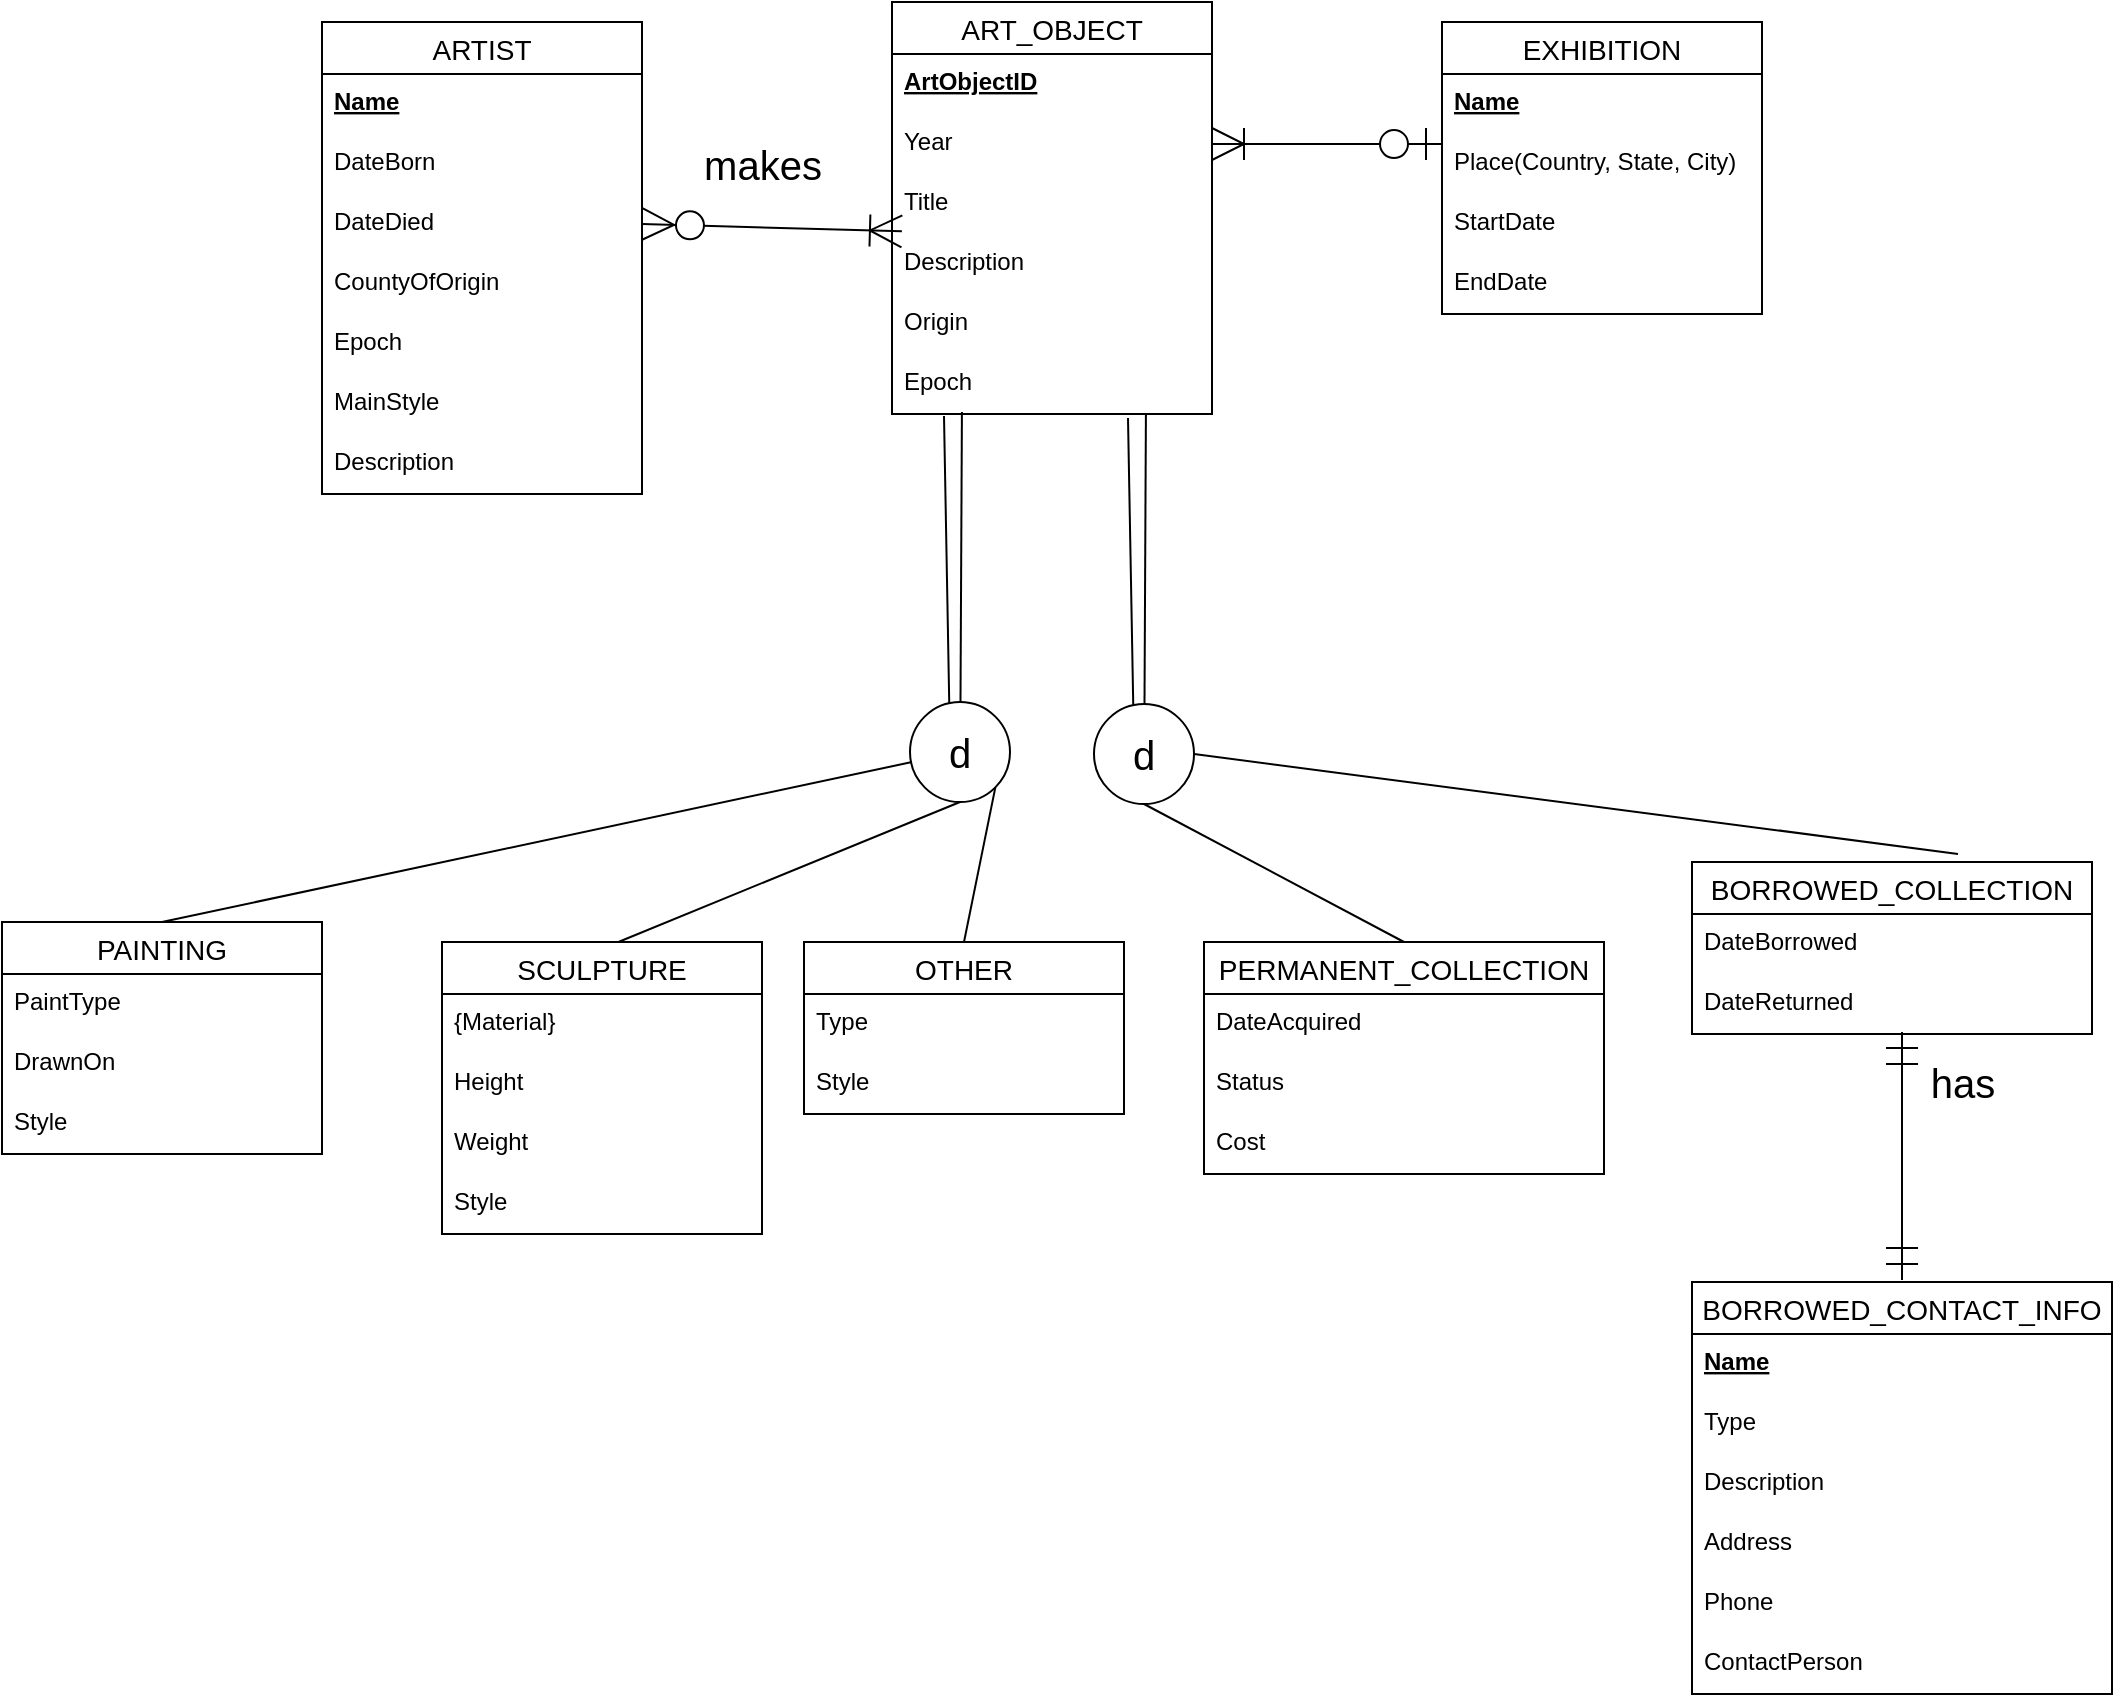 <mxfile version="15.6.8" type="device"><diagram id="R2lEEEUBdFMjLlhIrx00" name="Page-1"><mxGraphModel dx="4063" dy="2043" grid="1" gridSize="10" guides="1" tooltips="1" connect="1" arrows="1" fold="1" page="1" pageScale="1" pageWidth="2339" pageHeight="3300" math="0" shadow="0" extFonts="Permanent Marker^https://fonts.googleapis.com/css?family=Permanent+Marker"><root><mxCell id="0"/><mxCell id="1" parent="0"/><mxCell id="S-UFu63Iz6MUzOUd4B-8-4" value="ART_OBJECT" style="swimlane;fontStyle=0;childLayout=stackLayout;horizontal=1;startSize=26;horizontalStack=0;resizeParent=1;resizeParentMax=0;resizeLast=0;collapsible=1;marginBottom=0;align=center;fontSize=14;hachureGap=4;pointerEvents=0;fontFamily=Helvetica;" vertex="1" parent="1"><mxGeometry x="705" y="30" width="160" height="206" as="geometry"/></mxCell><mxCell id="S-UFu63Iz6MUzOUd4B-8-5" value="ArtObjectID" style="text;strokeColor=none;fillColor=none;spacingLeft=4;spacingRight=4;overflow=hidden;rotatable=0;points=[[0,0.5],[1,0.5]];portConstraint=eastwest;fontSize=12;hachureGap=4;pointerEvents=0;fontFamily=Helvetica;fontStyle=5" vertex="1" parent="S-UFu63Iz6MUzOUd4B-8-4"><mxGeometry y="26" width="160" height="30" as="geometry"/></mxCell><mxCell id="S-UFu63Iz6MUzOUd4B-8-7" value="Year" style="text;strokeColor=none;fillColor=none;spacingLeft=4;spacingRight=4;overflow=hidden;rotatable=0;points=[[0,0.5],[1,0.5]];portConstraint=eastwest;fontSize=12;hachureGap=4;pointerEvents=0;fontFamily=Helvetica;" vertex="1" parent="S-UFu63Iz6MUzOUd4B-8-4"><mxGeometry y="56" width="160" height="30" as="geometry"/></mxCell><mxCell id="S-UFu63Iz6MUzOUd4B-8-8" value="Title" style="text;strokeColor=none;fillColor=none;spacingLeft=4;spacingRight=4;overflow=hidden;rotatable=0;points=[[0,0.5],[1,0.5]];portConstraint=eastwest;fontSize=12;hachureGap=4;pointerEvents=0;fontFamily=Helvetica;" vertex="1" parent="S-UFu63Iz6MUzOUd4B-8-4"><mxGeometry y="86" width="160" height="30" as="geometry"/></mxCell><mxCell id="S-UFu63Iz6MUzOUd4B-8-9" value="Description" style="text;strokeColor=none;fillColor=none;spacingLeft=4;spacingRight=4;overflow=hidden;rotatable=0;points=[[0,0.5],[1,0.5]];portConstraint=eastwest;fontSize=12;hachureGap=4;pointerEvents=0;fontFamily=Helvetica;" vertex="1" parent="S-UFu63Iz6MUzOUd4B-8-4"><mxGeometry y="116" width="160" height="30" as="geometry"/></mxCell><mxCell id="S-UFu63Iz6MUzOUd4B-8-46" value="Origin" style="text;strokeColor=none;fillColor=none;spacingLeft=4;spacingRight=4;overflow=hidden;rotatable=0;points=[[0,0.5],[1,0.5]];portConstraint=eastwest;fontSize=12;hachureGap=4;pointerEvents=0;fontFamily=Helvetica;" vertex="1" parent="S-UFu63Iz6MUzOUd4B-8-4"><mxGeometry y="146" width="160" height="30" as="geometry"/></mxCell><mxCell id="S-UFu63Iz6MUzOUd4B-8-47" value="Epoch" style="text;strokeColor=none;fillColor=none;spacingLeft=4;spacingRight=4;overflow=hidden;rotatable=0;points=[[0,0.5],[1,0.5]];portConstraint=eastwest;fontSize=12;hachureGap=4;pointerEvents=0;fontFamily=Helvetica;" vertex="1" parent="S-UFu63Iz6MUzOUd4B-8-4"><mxGeometry y="176" width="160" height="30" as="geometry"/></mxCell><mxCell id="S-UFu63Iz6MUzOUd4B-8-11" value="" style="endArrow=none;html=1;rounded=0;hachureGap=4;fontFamily=Helvetica;fontSize=16;startSize=14;endSize=14;sourcePerimeterSpacing=8;targetPerimeterSpacing=8;entryX=0.506;entryY=0.967;entryDx=0;entryDy=0;entryPerimeter=0;" edge="1" parent="1"><mxGeometry width="50" height="50" relative="1" as="geometry"><mxPoint x="739" y="430" as="sourcePoint"/><mxPoint x="739.96" y="235.01" as="targetPoint"/></mxGeometry></mxCell><mxCell id="S-UFu63Iz6MUzOUd4B-8-12" value="" style="endArrow=none;html=1;rounded=0;hachureGap=4;fontFamily=Helvetica;fontSize=16;startSize=14;endSize=14;sourcePerimeterSpacing=8;targetPerimeterSpacing=8;entryX=0.45;entryY=1.033;entryDx=0;entryDy=0;entryPerimeter=0;" edge="1" parent="1"><mxGeometry width="50" height="50" relative="1" as="geometry"><mxPoint x="733.63" y="380.72" as="sourcePoint"/><mxPoint x="731" y="236.99" as="targetPoint"/></mxGeometry></mxCell><mxCell id="S-UFu63Iz6MUzOUd4B-8-13" value="d" style="ellipse;whiteSpace=wrap;html=1;aspect=fixed;hachureGap=4;pointerEvents=0;fontFamily=Helvetica;fontSize=20;" vertex="1" parent="1"><mxGeometry x="714" y="380" width="50" height="50" as="geometry"/></mxCell><mxCell id="S-UFu63Iz6MUzOUd4B-8-14" value="" style="endArrow=none;html=1;rounded=0;hachureGap=4;fontFamily=Helvetica;fontSize=16;startSize=14;endSize=14;sourcePerimeterSpacing=8;targetPerimeterSpacing=8;entryX=0.02;entryY=0.6;entryDx=0;entryDy=0;entryPerimeter=0;" edge="1" parent="1" target="S-UFu63Iz6MUzOUd4B-8-13"><mxGeometry width="50" height="50" relative="1" as="geometry"><mxPoint x="340" y="490" as="sourcePoint"/><mxPoint x="546.329" y="413.731" as="targetPoint"/></mxGeometry></mxCell><mxCell id="S-UFu63Iz6MUzOUd4B-8-15" value="" style="endArrow=none;html=1;rounded=0;hachureGap=4;fontFamily=Helvetica;fontSize=16;startSize=14;endSize=14;sourcePerimeterSpacing=8;targetPerimeterSpacing=8;entryX=0.5;entryY=1;entryDx=0;entryDy=0;exitX=0.553;exitY=-0.001;exitDx=0;exitDy=0;exitPerimeter=0;" edge="1" parent="1" source="S-UFu63Iz6MUzOUd4B-8-21" target="S-UFu63Iz6MUzOUd4B-8-13"><mxGeometry width="50" height="50" relative="1" as="geometry"><mxPoint x="560" y="500" as="sourcePoint"/><mxPoint x="548.329" y="427.731" as="targetPoint"/></mxGeometry></mxCell><mxCell id="S-UFu63Iz6MUzOUd4B-8-16" value="" style="endArrow=none;html=1;rounded=0;hachureGap=4;fontFamily=Helvetica;fontSize=16;startSize=14;endSize=14;sourcePerimeterSpacing=8;targetPerimeterSpacing=8;entryX=1;entryY=1;entryDx=0;entryDy=0;exitX=0.5;exitY=0;exitDx=0;exitDy=0;" edge="1" parent="1" source="S-UFu63Iz6MUzOUd4B-8-25" target="S-UFu63Iz6MUzOUd4B-8-13"><mxGeometry width="50" height="50" relative="1" as="geometry"><mxPoint x="820" y="490" as="sourcePoint"/><mxPoint x="620" y="420.0" as="targetPoint"/></mxGeometry></mxCell><mxCell id="S-UFu63Iz6MUzOUd4B-8-17" value="PAINTING" style="swimlane;fontStyle=0;childLayout=stackLayout;horizontal=1;startSize=26;horizontalStack=0;resizeParent=1;resizeParentMax=0;resizeLast=0;collapsible=1;marginBottom=0;align=center;fontSize=14;hachureGap=4;pointerEvents=0;fontFamily=Helvetica;" vertex="1" parent="1"><mxGeometry x="260" y="490" width="160" height="116" as="geometry"/></mxCell><mxCell id="S-UFu63Iz6MUzOUd4B-8-18" value="PaintType" style="text;strokeColor=none;fillColor=none;spacingLeft=4;spacingRight=4;overflow=hidden;rotatable=0;points=[[0,0.5],[1,0.5]];portConstraint=eastwest;fontSize=12;hachureGap=4;pointerEvents=0;fontFamily=Helvetica;" vertex="1" parent="S-UFu63Iz6MUzOUd4B-8-17"><mxGeometry y="26" width="160" height="30" as="geometry"/></mxCell><mxCell id="S-UFu63Iz6MUzOUd4B-8-19" value="DrawnOn" style="text;strokeColor=none;fillColor=none;spacingLeft=4;spacingRight=4;overflow=hidden;rotatable=0;points=[[0,0.5],[1,0.5]];portConstraint=eastwest;fontSize=12;hachureGap=4;pointerEvents=0;fontFamily=Helvetica;" vertex="1" parent="S-UFu63Iz6MUzOUd4B-8-17"><mxGeometry y="56" width="160" height="30" as="geometry"/></mxCell><mxCell id="S-UFu63Iz6MUzOUd4B-8-102" value="Style" style="text;strokeColor=none;fillColor=none;spacingLeft=4;spacingRight=4;overflow=hidden;rotatable=0;points=[[0,0.5],[1,0.5]];portConstraint=eastwest;fontSize=12;hachureGap=4;pointerEvents=0;fontFamily=Helvetica;" vertex="1" parent="S-UFu63Iz6MUzOUd4B-8-17"><mxGeometry y="86" width="160" height="30" as="geometry"/></mxCell><mxCell id="S-UFu63Iz6MUzOUd4B-8-21" value="SCULPTURE" style="swimlane;fontStyle=0;childLayout=stackLayout;horizontal=1;startSize=26;horizontalStack=0;resizeParent=1;resizeParentMax=0;resizeLast=0;collapsible=1;marginBottom=0;align=center;fontSize=14;hachureGap=4;pointerEvents=0;fontFamily=Helvetica;" vertex="1" parent="1"><mxGeometry x="480" y="500" width="160" height="146" as="geometry"/></mxCell><mxCell id="S-UFu63Iz6MUzOUd4B-8-22" value="{Material}" style="text;strokeColor=none;fillColor=none;spacingLeft=4;spacingRight=4;overflow=hidden;rotatable=0;points=[[0,0.5],[1,0.5]];portConstraint=eastwest;fontSize=12;hachureGap=4;pointerEvents=0;fontFamily=Helvetica;" vertex="1" parent="S-UFu63Iz6MUzOUd4B-8-21"><mxGeometry y="26" width="160" height="30" as="geometry"/></mxCell><mxCell id="S-UFu63Iz6MUzOUd4B-8-23" value="Height" style="text;strokeColor=none;fillColor=none;spacingLeft=4;spacingRight=4;overflow=hidden;rotatable=0;points=[[0,0.5],[1,0.5]];portConstraint=eastwest;fontSize=12;hachureGap=4;pointerEvents=0;fontFamily=Helvetica;" vertex="1" parent="S-UFu63Iz6MUzOUd4B-8-21"><mxGeometry y="56" width="160" height="30" as="geometry"/></mxCell><mxCell id="S-UFu63Iz6MUzOUd4B-8-24" value="Weight" style="text;strokeColor=none;fillColor=none;spacingLeft=4;spacingRight=4;overflow=hidden;rotatable=0;points=[[0,0.5],[1,0.5]];portConstraint=eastwest;fontSize=12;hachureGap=4;pointerEvents=0;fontFamily=Helvetica;" vertex="1" parent="S-UFu63Iz6MUzOUd4B-8-21"><mxGeometry y="86" width="160" height="30" as="geometry"/></mxCell><mxCell id="S-UFu63Iz6MUzOUd4B-8-103" value="Style" style="text;strokeColor=none;fillColor=none;spacingLeft=4;spacingRight=4;overflow=hidden;rotatable=0;points=[[0,0.5],[1,0.5]];portConstraint=eastwest;fontSize=12;hachureGap=4;pointerEvents=0;fontFamily=Helvetica;" vertex="1" parent="S-UFu63Iz6MUzOUd4B-8-21"><mxGeometry y="116" width="160" height="30" as="geometry"/></mxCell><mxCell id="S-UFu63Iz6MUzOUd4B-8-25" value="OTHER" style="swimlane;fontStyle=0;childLayout=stackLayout;horizontal=1;startSize=26;horizontalStack=0;resizeParent=1;resizeParentMax=0;resizeLast=0;collapsible=1;marginBottom=0;align=center;fontSize=14;hachureGap=4;pointerEvents=0;fontFamily=Helvetica;" vertex="1" parent="1"><mxGeometry x="661" y="500" width="160" height="86" as="geometry"/></mxCell><mxCell id="S-UFu63Iz6MUzOUd4B-8-26" value="Type" style="text;strokeColor=none;fillColor=none;spacingLeft=4;spacingRight=4;overflow=hidden;rotatable=0;points=[[0,0.5],[1,0.5]];portConstraint=eastwest;fontSize=12;hachureGap=4;pointerEvents=0;fontFamily=Helvetica;" vertex="1" parent="S-UFu63Iz6MUzOUd4B-8-25"><mxGeometry y="26" width="160" height="30" as="geometry"/></mxCell><mxCell id="S-UFu63Iz6MUzOUd4B-8-104" value="Style" style="text;strokeColor=none;fillColor=none;spacingLeft=4;spacingRight=4;overflow=hidden;rotatable=0;points=[[0,0.5],[1,0.5]];portConstraint=eastwest;fontSize=12;hachureGap=4;pointerEvents=0;fontFamily=Helvetica;" vertex="1" parent="S-UFu63Iz6MUzOUd4B-8-25"><mxGeometry y="56" width="160" height="30" as="geometry"/></mxCell><mxCell id="S-UFu63Iz6MUzOUd4B-8-34" value="" style="endArrow=none;html=1;rounded=0;hachureGap=4;fontFamily=Helvetica;fontSize=16;startSize=14;endSize=14;sourcePerimeterSpacing=8;targetPerimeterSpacing=8;entryX=0.5;entryY=1;entryDx=0;entryDy=0;" edge="1" parent="1" target="S-UFu63Iz6MUzOUd4B-8-107"><mxGeometry width="50" height="50" relative="1" as="geometry"><mxPoint x="961" y="500" as="sourcePoint"/><mxPoint x="920" y="370" as="targetPoint"/></mxGeometry></mxCell><mxCell id="S-UFu63Iz6MUzOUd4B-8-35" value="" style="endArrow=none;html=1;rounded=0;hachureGap=4;fontFamily=Helvetica;fontSize=16;startSize=14;endSize=14;sourcePerimeterSpacing=8;targetPerimeterSpacing=8;entryX=1;entryY=0.5;entryDx=0;entryDy=0;exitX=0.665;exitY=-0.047;exitDx=0;exitDy=0;exitPerimeter=0;" edge="1" parent="1" target="S-UFu63Iz6MUzOUd4B-8-107" source="S-UFu63Iz6MUzOUd4B-8-39"><mxGeometry width="50" height="50" relative="1" as="geometry"><mxPoint x="1191" y="510" as="sourcePoint"/><mxPoint x="970" y="350" as="targetPoint"/></mxGeometry></mxCell><mxCell id="S-UFu63Iz6MUzOUd4B-8-36" value="PERMANENT_COLLECTION" style="swimlane;fontStyle=0;childLayout=stackLayout;horizontal=1;startSize=26;horizontalStack=0;resizeParent=1;resizeParentMax=0;resizeLast=0;collapsible=1;marginBottom=0;align=center;fontSize=14;hachureGap=4;pointerEvents=0;fontFamily=Helvetica;" vertex="1" parent="1"><mxGeometry x="861" y="500" width="200" height="116" as="geometry"/></mxCell><mxCell id="S-UFu63Iz6MUzOUd4B-8-38" value="DateAcquired" style="text;strokeColor=none;fillColor=none;spacingLeft=4;spacingRight=4;overflow=hidden;rotatable=0;points=[[0,0.5],[1,0.5]];portConstraint=eastwest;fontSize=12;hachureGap=4;pointerEvents=0;fontFamily=Helvetica;" vertex="1" parent="S-UFu63Iz6MUzOUd4B-8-36"><mxGeometry y="26" width="200" height="30" as="geometry"/></mxCell><mxCell id="S-UFu63Iz6MUzOUd4B-8-41" value="Status" style="text;strokeColor=none;fillColor=none;spacingLeft=4;spacingRight=4;overflow=hidden;rotatable=0;points=[[0,0.5],[1,0.5]];portConstraint=eastwest;fontSize=12;hachureGap=4;pointerEvents=0;fontFamily=Helvetica;" vertex="1" parent="S-UFu63Iz6MUzOUd4B-8-36"><mxGeometry y="56" width="200" height="30" as="geometry"/></mxCell><mxCell id="S-UFu63Iz6MUzOUd4B-8-42" value="Cost" style="text;strokeColor=none;fillColor=none;spacingLeft=4;spacingRight=4;overflow=hidden;rotatable=0;points=[[0,0.5],[1,0.5]];portConstraint=eastwest;fontSize=12;hachureGap=4;pointerEvents=0;fontFamily=Helvetica;" vertex="1" parent="S-UFu63Iz6MUzOUd4B-8-36"><mxGeometry y="86" width="200" height="30" as="geometry"/></mxCell><mxCell id="S-UFu63Iz6MUzOUd4B-8-39" value="BORROWED_COLLECTION" style="swimlane;fontStyle=0;childLayout=stackLayout;horizontal=1;startSize=26;horizontalStack=0;resizeParent=1;resizeParentMax=0;resizeLast=0;collapsible=1;marginBottom=0;align=center;fontSize=14;hachureGap=4;pointerEvents=0;fontFamily=Helvetica;" vertex="1" parent="1"><mxGeometry x="1105" y="460" width="200" height="86" as="geometry"/></mxCell><mxCell id="S-UFu63Iz6MUzOUd4B-8-43" value="DateBorrowed" style="text;strokeColor=none;fillColor=none;spacingLeft=4;spacingRight=4;overflow=hidden;rotatable=0;points=[[0,0.5],[1,0.5]];portConstraint=eastwest;fontSize=12;hachureGap=4;pointerEvents=0;fontFamily=Helvetica;" vertex="1" parent="S-UFu63Iz6MUzOUd4B-8-39"><mxGeometry y="26" width="200" height="30" as="geometry"/></mxCell><mxCell id="S-UFu63Iz6MUzOUd4B-8-44" value="DateReturned" style="text;strokeColor=none;fillColor=none;spacingLeft=4;spacingRight=4;overflow=hidden;rotatable=0;points=[[0,0.5],[1,0.5]];portConstraint=eastwest;fontSize=12;hachureGap=4;pointerEvents=0;fontFamily=Helvetica;" vertex="1" parent="S-UFu63Iz6MUzOUd4B-8-39"><mxGeometry y="56" width="200" height="30" as="geometry"/></mxCell><mxCell id="S-UFu63Iz6MUzOUd4B-8-48" value="ARTIST" style="swimlane;fontStyle=0;childLayout=stackLayout;horizontal=1;startSize=26;horizontalStack=0;resizeParent=1;resizeParentMax=0;resizeLast=0;collapsible=1;marginBottom=0;align=center;fontSize=14;hachureGap=4;pointerEvents=0;fontFamily=Helvetica;" vertex="1" parent="1"><mxGeometry x="420" y="40" width="160" height="236" as="geometry"/></mxCell><mxCell id="S-UFu63Iz6MUzOUd4B-8-49" value="Name" style="text;strokeColor=none;fillColor=none;spacingLeft=4;spacingRight=4;overflow=hidden;rotatable=0;points=[[0,0.5],[1,0.5]];portConstraint=eastwest;fontSize=12;hachureGap=4;pointerEvents=0;fontFamily=Helvetica;fontStyle=5" vertex="1" parent="S-UFu63Iz6MUzOUd4B-8-48"><mxGeometry y="26" width="160" height="30" as="geometry"/></mxCell><mxCell id="S-UFu63Iz6MUzOUd4B-8-50" value="DateBorn" style="text;strokeColor=none;fillColor=none;spacingLeft=4;spacingRight=4;overflow=hidden;rotatable=0;points=[[0,0.5],[1,0.5]];portConstraint=eastwest;fontSize=12;hachureGap=4;pointerEvents=0;fontFamily=Helvetica;" vertex="1" parent="S-UFu63Iz6MUzOUd4B-8-48"><mxGeometry y="56" width="160" height="30" as="geometry"/></mxCell><mxCell id="S-UFu63Iz6MUzOUd4B-8-51" value="DateDied" style="text;strokeColor=none;fillColor=none;spacingLeft=4;spacingRight=4;overflow=hidden;rotatable=0;points=[[0,0.5],[1,0.5]];portConstraint=eastwest;fontSize=12;hachureGap=4;pointerEvents=0;fontFamily=Helvetica;" vertex="1" parent="S-UFu63Iz6MUzOUd4B-8-48"><mxGeometry y="86" width="160" height="30" as="geometry"/></mxCell><mxCell id="S-UFu63Iz6MUzOUd4B-8-52" value="CountyOfOrigin" style="text;strokeColor=none;fillColor=none;spacingLeft=4;spacingRight=4;overflow=hidden;rotatable=0;points=[[0,0.5],[1,0.5]];portConstraint=eastwest;fontSize=12;hachureGap=4;pointerEvents=0;fontFamily=Helvetica;" vertex="1" parent="S-UFu63Iz6MUzOUd4B-8-48"><mxGeometry y="116" width="160" height="30" as="geometry"/></mxCell><mxCell id="S-UFu63Iz6MUzOUd4B-8-53" value="Epoch" style="text;strokeColor=none;fillColor=none;spacingLeft=4;spacingRight=4;overflow=hidden;rotatable=0;points=[[0,0.5],[1,0.5]];portConstraint=eastwest;fontSize=12;hachureGap=4;pointerEvents=0;fontFamily=Helvetica;" vertex="1" parent="S-UFu63Iz6MUzOUd4B-8-48"><mxGeometry y="146" width="160" height="30" as="geometry"/></mxCell><mxCell id="S-UFu63Iz6MUzOUd4B-8-54" value="MainStyle" style="text;strokeColor=none;fillColor=none;spacingLeft=4;spacingRight=4;overflow=hidden;rotatable=0;points=[[0,0.5],[1,0.5]];portConstraint=eastwest;fontSize=12;hachureGap=4;pointerEvents=0;fontFamily=Helvetica;" vertex="1" parent="S-UFu63Iz6MUzOUd4B-8-48"><mxGeometry y="176" width="160" height="30" as="geometry"/></mxCell><mxCell id="S-UFu63Iz6MUzOUd4B-8-55" value="Description" style="text;strokeColor=none;fillColor=none;spacingLeft=4;spacingRight=4;overflow=hidden;rotatable=0;points=[[0,0.5],[1,0.5]];portConstraint=eastwest;fontSize=12;hachureGap=4;pointerEvents=0;fontFamily=Helvetica;" vertex="1" parent="S-UFu63Iz6MUzOUd4B-8-48"><mxGeometry y="206" width="160" height="30" as="geometry"/></mxCell><mxCell id="S-UFu63Iz6MUzOUd4B-8-56" value="EXHIBITION" style="swimlane;fontStyle=0;childLayout=stackLayout;horizontal=1;startSize=26;horizontalStack=0;resizeParent=1;resizeParentMax=0;resizeLast=0;collapsible=1;marginBottom=0;align=center;fontSize=14;hachureGap=4;pointerEvents=0;fontFamily=Helvetica;" vertex="1" parent="1"><mxGeometry x="980" y="40" width="160" height="146" as="geometry"/></mxCell><mxCell id="S-UFu63Iz6MUzOUd4B-8-57" value="Name" style="text;strokeColor=none;fillColor=none;spacingLeft=4;spacingRight=4;overflow=hidden;rotatable=0;points=[[0,0.5],[1,0.5]];portConstraint=eastwest;fontSize=12;hachureGap=4;pointerEvents=0;fontFamily=Helvetica;fontStyle=5" vertex="1" parent="S-UFu63Iz6MUzOUd4B-8-56"><mxGeometry y="26" width="160" height="30" as="geometry"/></mxCell><mxCell id="S-UFu63Iz6MUzOUd4B-8-58" value="Place(Country, State, City)" style="text;strokeColor=none;fillColor=none;spacingLeft=4;spacingRight=4;overflow=hidden;rotatable=0;points=[[0,0.5],[1,0.5]];portConstraint=eastwest;fontSize=12;hachureGap=4;pointerEvents=0;fontFamily=Helvetica;" vertex="1" parent="S-UFu63Iz6MUzOUd4B-8-56"><mxGeometry y="56" width="160" height="30" as="geometry"/></mxCell><mxCell id="S-UFu63Iz6MUzOUd4B-8-59" value="StartDate" style="text;strokeColor=none;fillColor=none;spacingLeft=4;spacingRight=4;overflow=hidden;rotatable=0;points=[[0,0.5],[1,0.5]];portConstraint=eastwest;fontSize=12;hachureGap=4;pointerEvents=0;fontFamily=Helvetica;" vertex="1" parent="S-UFu63Iz6MUzOUd4B-8-56"><mxGeometry y="86" width="160" height="30" as="geometry"/></mxCell><mxCell id="S-UFu63Iz6MUzOUd4B-8-60" value="EndDate" style="text;strokeColor=none;fillColor=none;spacingLeft=4;spacingRight=4;overflow=hidden;rotatable=0;points=[[0,0.5],[1,0.5]];portConstraint=eastwest;fontSize=12;hachureGap=4;pointerEvents=0;fontFamily=Helvetica;" vertex="1" parent="S-UFu63Iz6MUzOUd4B-8-56"><mxGeometry y="116" width="160" height="30" as="geometry"/></mxCell><mxCell id="S-UFu63Iz6MUzOUd4B-8-64" value="" style="fontSize=12;html=1;endArrow=ERoneToMany;startArrow=ERzeroToOne;rounded=0;hachureGap=4;fontFamily=Helvetica;startSize=14;endSize=14;sourcePerimeterSpacing=8;targetPerimeterSpacing=8;entryX=1;entryY=0.5;entryDx=0;entryDy=0;exitX=0;exitY=0.167;exitDx=0;exitDy=0;exitPerimeter=0;" edge="1" parent="1" source="S-UFu63Iz6MUzOUd4B-8-58" target="S-UFu63Iz6MUzOUd4B-8-7"><mxGeometry width="100" height="100" relative="1" as="geometry"><mxPoint x="1190" y="131" as="sourcePoint"/><mxPoint x="1220" y="280" as="targetPoint"/></mxGeometry></mxCell><mxCell id="S-UFu63Iz6MUzOUd4B-8-66" value="BORROWED_CONTACT_INFO" style="swimlane;fontStyle=0;childLayout=stackLayout;horizontal=1;startSize=26;horizontalStack=0;resizeParent=1;resizeParentMax=0;resizeLast=0;collapsible=1;marginBottom=0;align=center;fontSize=14;hachureGap=4;pointerEvents=0;fontFamily=Helvetica;" vertex="1" parent="1"><mxGeometry x="1105" y="670" width="210" height="206" as="geometry"/></mxCell><mxCell id="S-UFu63Iz6MUzOUd4B-8-67" value="Name" style="text;strokeColor=none;fillColor=none;spacingLeft=4;spacingRight=4;overflow=hidden;rotatable=0;points=[[0,0.5],[1,0.5]];portConstraint=eastwest;fontSize=12;hachureGap=4;pointerEvents=0;fontFamily=Helvetica;fontStyle=5" vertex="1" parent="S-UFu63Iz6MUzOUd4B-8-66"><mxGeometry y="26" width="210" height="30" as="geometry"/></mxCell><mxCell id="S-UFu63Iz6MUzOUd4B-8-68" value="Type" style="text;strokeColor=none;fillColor=none;spacingLeft=4;spacingRight=4;overflow=hidden;rotatable=0;points=[[0,0.5],[1,0.5]];portConstraint=eastwest;fontSize=12;hachureGap=4;pointerEvents=0;fontFamily=Helvetica;" vertex="1" parent="S-UFu63Iz6MUzOUd4B-8-66"><mxGeometry y="56" width="210" height="30" as="geometry"/></mxCell><mxCell id="S-UFu63Iz6MUzOUd4B-8-69" value="Description" style="text;strokeColor=none;fillColor=none;spacingLeft=4;spacingRight=4;overflow=hidden;rotatable=0;points=[[0,0.5],[1,0.5]];portConstraint=eastwest;fontSize=12;hachureGap=4;pointerEvents=0;fontFamily=Helvetica;" vertex="1" parent="S-UFu63Iz6MUzOUd4B-8-66"><mxGeometry y="86" width="210" height="30" as="geometry"/></mxCell><mxCell id="S-UFu63Iz6MUzOUd4B-8-71" value="Address" style="text;strokeColor=none;fillColor=none;spacingLeft=4;spacingRight=4;overflow=hidden;rotatable=0;points=[[0,0.5],[1,0.5]];portConstraint=eastwest;fontSize=12;hachureGap=4;pointerEvents=0;fontFamily=Helvetica;" vertex="1" parent="S-UFu63Iz6MUzOUd4B-8-66"><mxGeometry y="116" width="210" height="30" as="geometry"/></mxCell><mxCell id="S-UFu63Iz6MUzOUd4B-8-72" value="Phone" style="text;strokeColor=none;fillColor=none;spacingLeft=4;spacingRight=4;overflow=hidden;rotatable=0;points=[[0,0.5],[1,0.5]];portConstraint=eastwest;fontSize=12;hachureGap=4;pointerEvents=0;fontFamily=Helvetica;" vertex="1" parent="S-UFu63Iz6MUzOUd4B-8-66"><mxGeometry y="146" width="210" height="30" as="geometry"/></mxCell><mxCell id="S-UFu63Iz6MUzOUd4B-8-73" value="ContactPerson" style="text;strokeColor=none;fillColor=none;spacingLeft=4;spacingRight=4;overflow=hidden;rotatable=0;points=[[0,0.5],[1,0.5]];portConstraint=eastwest;fontSize=12;hachureGap=4;pointerEvents=0;fontFamily=Helvetica;" vertex="1" parent="S-UFu63Iz6MUzOUd4B-8-66"><mxGeometry y="176" width="210" height="30" as="geometry"/></mxCell><mxCell id="S-UFu63Iz6MUzOUd4B-8-70" value="" style="fontSize=12;html=1;endArrow=ERmandOne;endFill=0;rounded=0;hachureGap=4;fontFamily=Helvetica;startSize=14;endSize=14;sourcePerimeterSpacing=8;targetPerimeterSpacing=8;startArrow=ERmandOne;startFill=0;" edge="1" parent="1"><mxGeometry width="100" height="100" relative="1" as="geometry"><mxPoint x="1210" y="545" as="sourcePoint"/><mxPoint x="1210" y="669" as="targetPoint"/></mxGeometry></mxCell><mxCell id="S-UFu63Iz6MUzOUd4B-8-89" value="has" style="edgeLabel;html=1;align=center;verticalAlign=middle;resizable=0;points=[];fontSize=20;fontFamily=Helvetica;" vertex="1" connectable="0" parent="S-UFu63Iz6MUzOUd4B-8-70"><mxGeometry x="-0.274" y="-6" relative="1" as="geometry"><mxPoint x="36" y="-20" as="offset"/></mxGeometry></mxCell><mxCell id="S-UFu63Iz6MUzOUd4B-8-74" value="" style="fontSize=12;html=1;endArrow=ERoneToMany;rounded=0;hachureGap=4;fontFamily=Helvetica;startSize=14;endSize=14;sourcePerimeterSpacing=8;targetPerimeterSpacing=8;exitX=1;exitY=0.5;exitDx=0;exitDy=0;startArrow=ERzeroToMany;startFill=1;entryX=0.031;entryY=-0.044;entryDx=0;entryDy=0;entryPerimeter=0;" edge="1" parent="1" source="S-UFu63Iz6MUzOUd4B-8-51" target="S-UFu63Iz6MUzOUd4B-8-9"><mxGeometry width="100" height="100" relative="1" as="geometry"><mxPoint x="430" y="141" as="sourcePoint"/><mxPoint x="540" y="141" as="targetPoint"/></mxGeometry></mxCell><mxCell id="S-UFu63Iz6MUzOUd4B-8-77" value="makes" style="edgeLabel;html=1;align=center;verticalAlign=middle;resizable=0;points=[];fontSize=20;fontFamily=Helvetica;" vertex="1" connectable="0" parent="S-UFu63Iz6MUzOUd4B-8-74"><mxGeometry x="0.356" relative="1" as="geometry"><mxPoint x="-28" y="-33" as="offset"/></mxGeometry></mxCell><mxCell id="S-UFu63Iz6MUzOUd4B-8-105" value="" style="endArrow=none;html=1;rounded=0;hachureGap=4;fontFamily=Helvetica;fontSize=16;startSize=14;endSize=14;sourcePerimeterSpacing=8;targetPerimeterSpacing=8;entryX=0.506;entryY=0.967;entryDx=0;entryDy=0;entryPerimeter=0;" edge="1" parent="1"><mxGeometry width="50" height="50" relative="1" as="geometry"><mxPoint x="831" y="431" as="sourcePoint"/><mxPoint x="831.96" y="236.01" as="targetPoint"/></mxGeometry></mxCell><mxCell id="S-UFu63Iz6MUzOUd4B-8-106" value="" style="endArrow=none;html=1;rounded=0;hachureGap=4;fontFamily=Helvetica;fontSize=16;startSize=14;endSize=14;sourcePerimeterSpacing=8;targetPerimeterSpacing=8;entryX=0.45;entryY=1.033;entryDx=0;entryDy=0;entryPerimeter=0;" edge="1" parent="1"><mxGeometry width="50" height="50" relative="1" as="geometry"><mxPoint x="825.63" y="381.72" as="sourcePoint"/><mxPoint x="823" y="237.99" as="targetPoint"/></mxGeometry></mxCell><mxCell id="S-UFu63Iz6MUzOUd4B-8-107" value="d" style="ellipse;whiteSpace=wrap;html=1;aspect=fixed;hachureGap=4;pointerEvents=0;fontFamily=Helvetica;fontSize=20;" vertex="1" parent="1"><mxGeometry x="806" y="381" width="50" height="50" as="geometry"/></mxCell></root></mxGraphModel></diagram></mxfile>